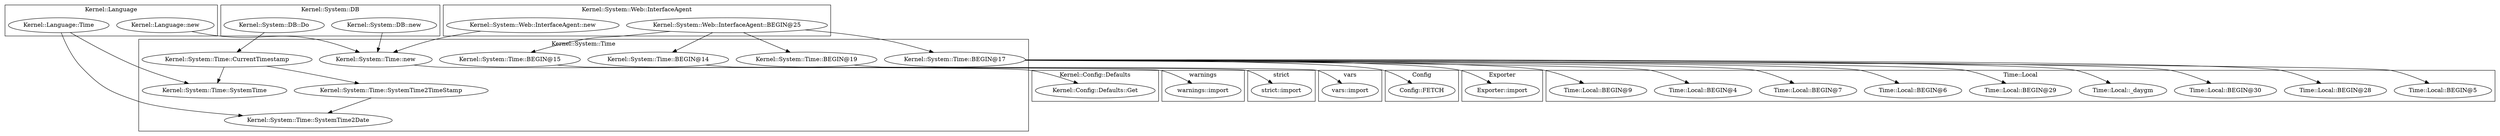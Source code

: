 digraph {
graph [overlap=false]
subgraph cluster_Config {
	label="Config";
	"Config::FETCH";
}
subgraph cluster_warnings {
	label="warnings";
	"warnings::import";
}
subgraph cluster_vars {
	label="vars";
	"vars::import";
}
subgraph cluster_strict {
	label="strict";
	"strict::import";
}
subgraph cluster_Kernel_System_DB {
	label="Kernel::System::DB";
	"Kernel::System::DB::new";
	"Kernel::System::DB::Do";
}
subgraph cluster_Exporter {
	label="Exporter";
	"Exporter::import";
}
subgraph cluster_Kernel_System_Time {
	label="Kernel::System::Time";
	"Kernel::System::Time::BEGIN@17";
	"Kernel::System::Time::new";
	"Kernel::System::Time::SystemTime2TimeStamp";
	"Kernel::System::Time::BEGIN@15";
	"Kernel::System::Time::BEGIN@14";
	"Kernel::System::Time::SystemTime";
	"Kernel::System::Time::SystemTime2Date";
	"Kernel::System::Time::CurrentTimestamp";
	"Kernel::System::Time::BEGIN@19";
}
subgraph cluster_Kernel_Config_Defaults {
	label="Kernel::Config::Defaults";
	"Kernel::Config::Defaults::Get";
}
subgraph cluster_Time_Local {
	label="Time::Local";
	"Time::Local::BEGIN@5";
	"Time::Local::BEGIN@28";
	"Time::Local::BEGIN@30";
	"Time::Local::_daygm";
	"Time::Local::BEGIN@29";
	"Time::Local::BEGIN@6";
	"Time::Local::BEGIN@7";
	"Time::Local::BEGIN@4";
	"Time::Local::BEGIN@9";
}
subgraph cluster_Kernel_System_Web_InterfaceAgent {
	label="Kernel::System::Web::InterfaceAgent";
	"Kernel::System::Web::InterfaceAgent::BEGIN@25";
	"Kernel::System::Web::InterfaceAgent::new";
}
subgraph cluster_Kernel_Language {
	label="Kernel::Language";
	"Kernel::Language::new";
	"Kernel::Language::Time";
}
"Kernel::Language::new" -> "Kernel::System::Time::new";
"Kernel::System::DB::new" -> "Kernel::System::Time::new";
"Kernel::System::Web::InterfaceAgent::new" -> "Kernel::System::Time::new";
"Kernel::System::Time::BEGIN@17" -> "Time::Local::_daygm";
"Kernel::System::Time::BEGIN@17" -> "Time::Local::BEGIN@7";
"Kernel::System::Time::BEGIN@17" -> "Time::Local::BEGIN@30";
"Kernel::System::Time::new" -> "Kernel::Config::Defaults::Get";
"Kernel::System::Time::SystemTime2TimeStamp" -> "Kernel::System::Time::SystemTime2Date";
"Kernel::Language::Time" -> "Kernel::System::Time::SystemTime2Date";
"Kernel::System::Time::CurrentTimestamp" -> "Kernel::System::Time::SystemTime";
"Kernel::Language::Time" -> "Kernel::System::Time::SystemTime";
"Kernel::System::Web::InterfaceAgent::BEGIN@25" -> "Kernel::System::Time::BEGIN@14";
"Kernel::System::Time::BEGIN@17" -> "Exporter::import";
"Kernel::System::Time::BEGIN@17" -> "Time::Local::BEGIN@6";
"Kernel::System::Web::InterfaceAgent::BEGIN@25" -> "Kernel::System::Time::BEGIN@19";
"Kernel::System::Web::InterfaceAgent::BEGIN@25" -> "Kernel::System::Time::BEGIN@15";
"Kernel::System::Time::CurrentTimestamp" -> "Kernel::System::Time::SystemTime2TimeStamp";
"Kernel::System::Time::BEGIN@17" -> "Time::Local::BEGIN@4";
"Kernel::System::Time::BEGIN@15" -> "warnings::import";
"Kernel::System::Time::BEGIN@17" -> "Time::Local::BEGIN@5";
"Kernel::System::Time::BEGIN@17" -> "Time::Local::BEGIN@28";
"Kernel::System::Time::BEGIN@19" -> "vars::import";
"Kernel::System::Time::BEGIN@17" -> "Time::Local::BEGIN@9";
"Kernel::System::Web::InterfaceAgent::BEGIN@25" -> "Kernel::System::Time::BEGIN@17";
"Kernel::System::Time::BEGIN@17" -> "Time::Local::BEGIN@29";
"Kernel::System::Time::BEGIN@17" -> "Config::FETCH";
"Kernel::System::DB::Do" -> "Kernel::System::Time::CurrentTimestamp";
"Kernel::System::Time::BEGIN@14" -> "strict::import";
}
